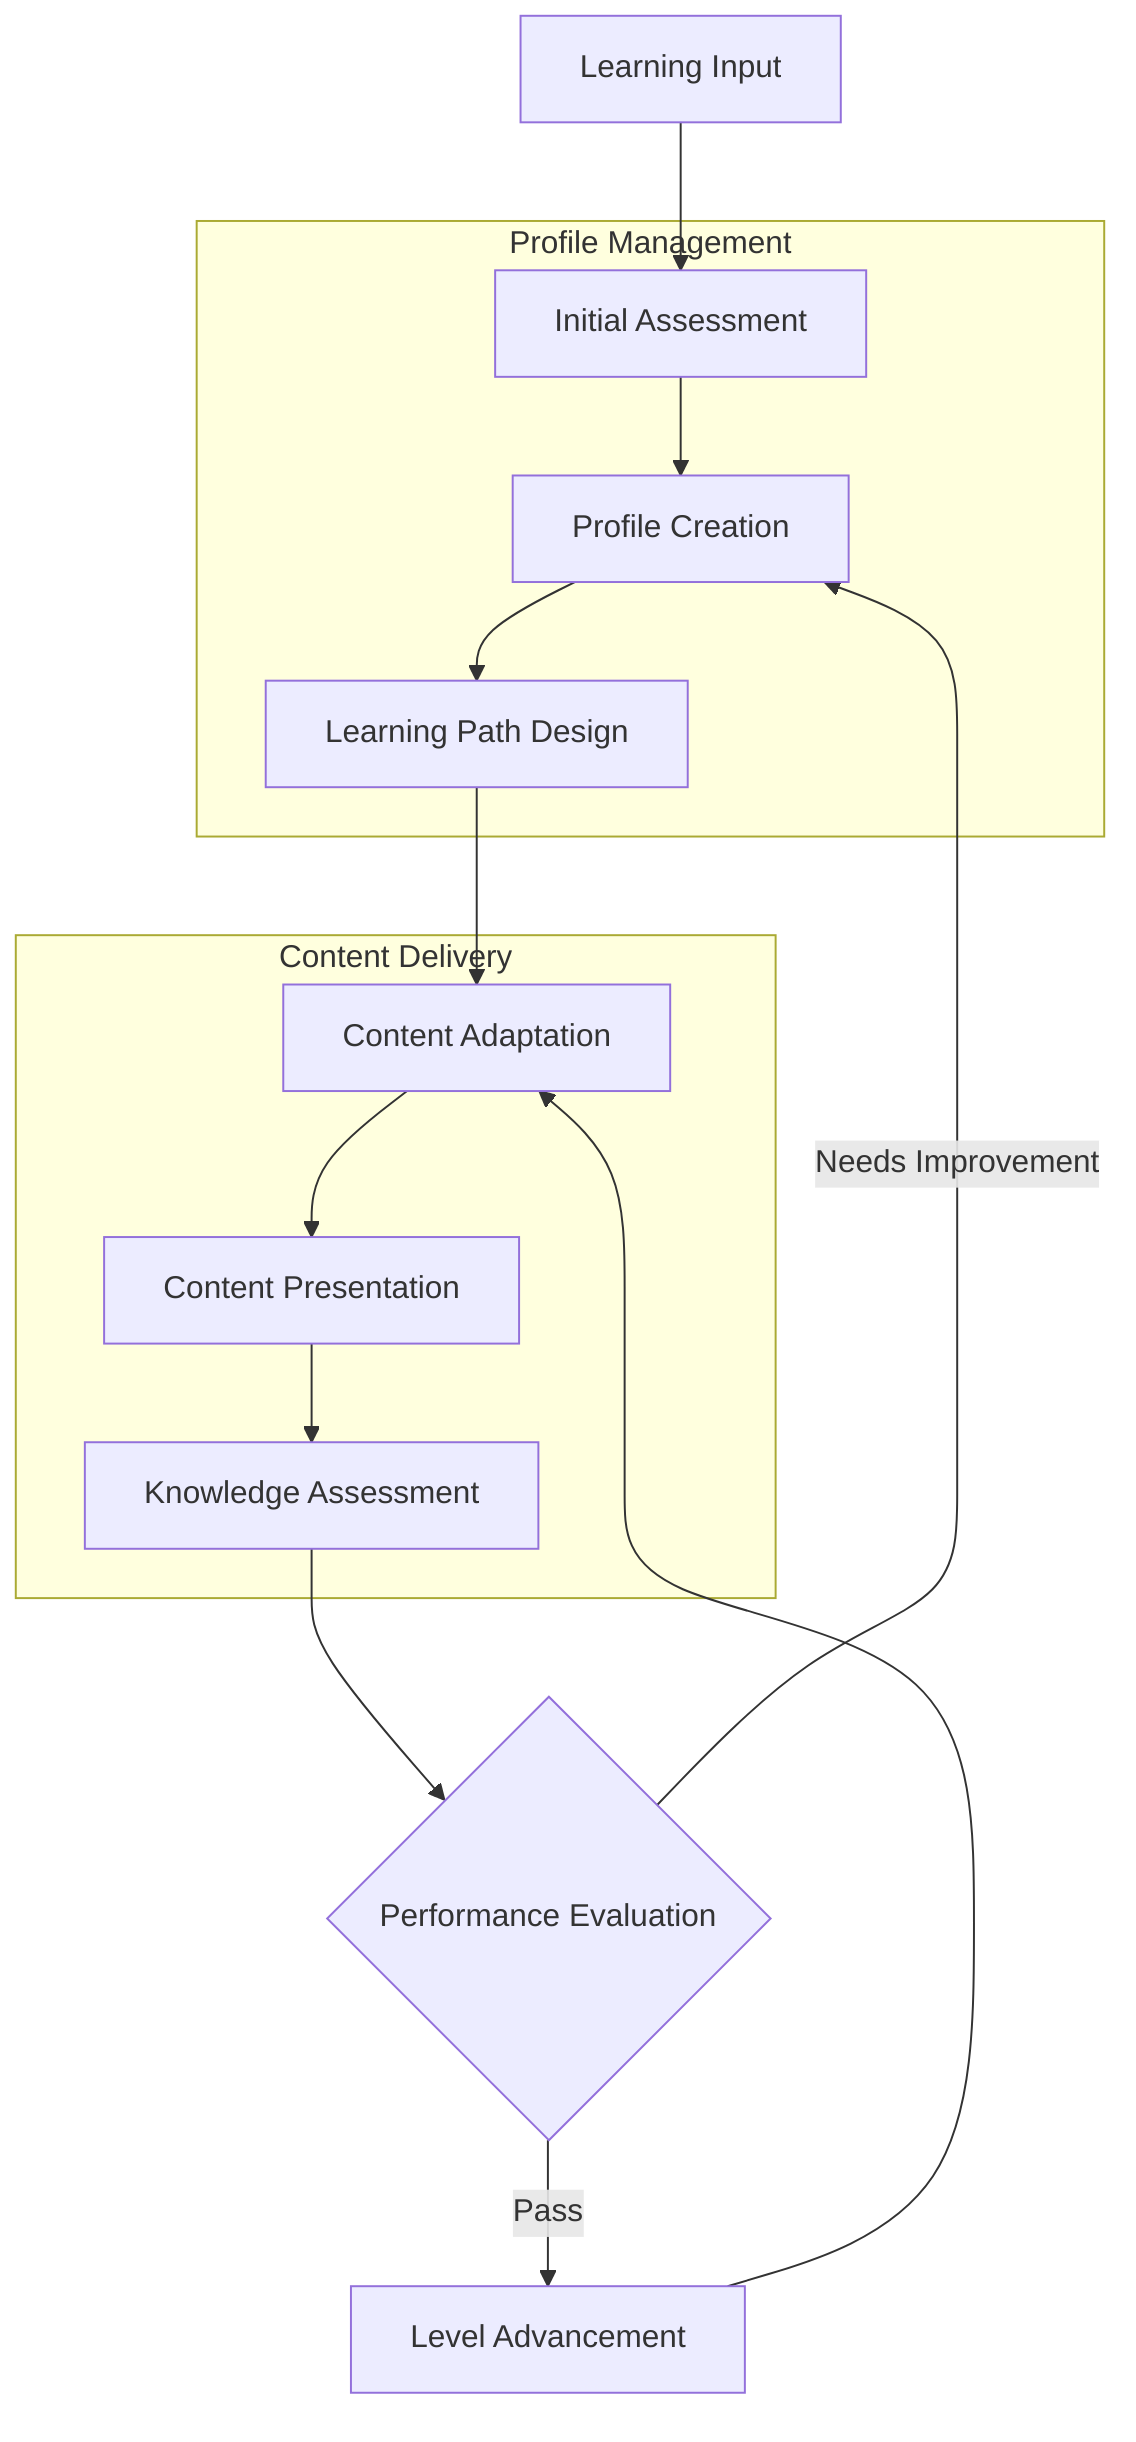 flowchart TD
    A[Learning Input] --> B[Initial Assessment]
    
    subgraph Profile Management
        B --> C[Profile Creation]
        C --> D[Learning Path Design]
    end
    
    subgraph Content Delivery
        D --> E[Content Adaptation]
        E --> F[Content Presentation]
        F --> G[Knowledge Assessment]
    end
    
    G --> H{Performance Evaluation}
    H -->|Needs Improvement| C
    H -->|Pass| I[Level Advancement]
    I --> E